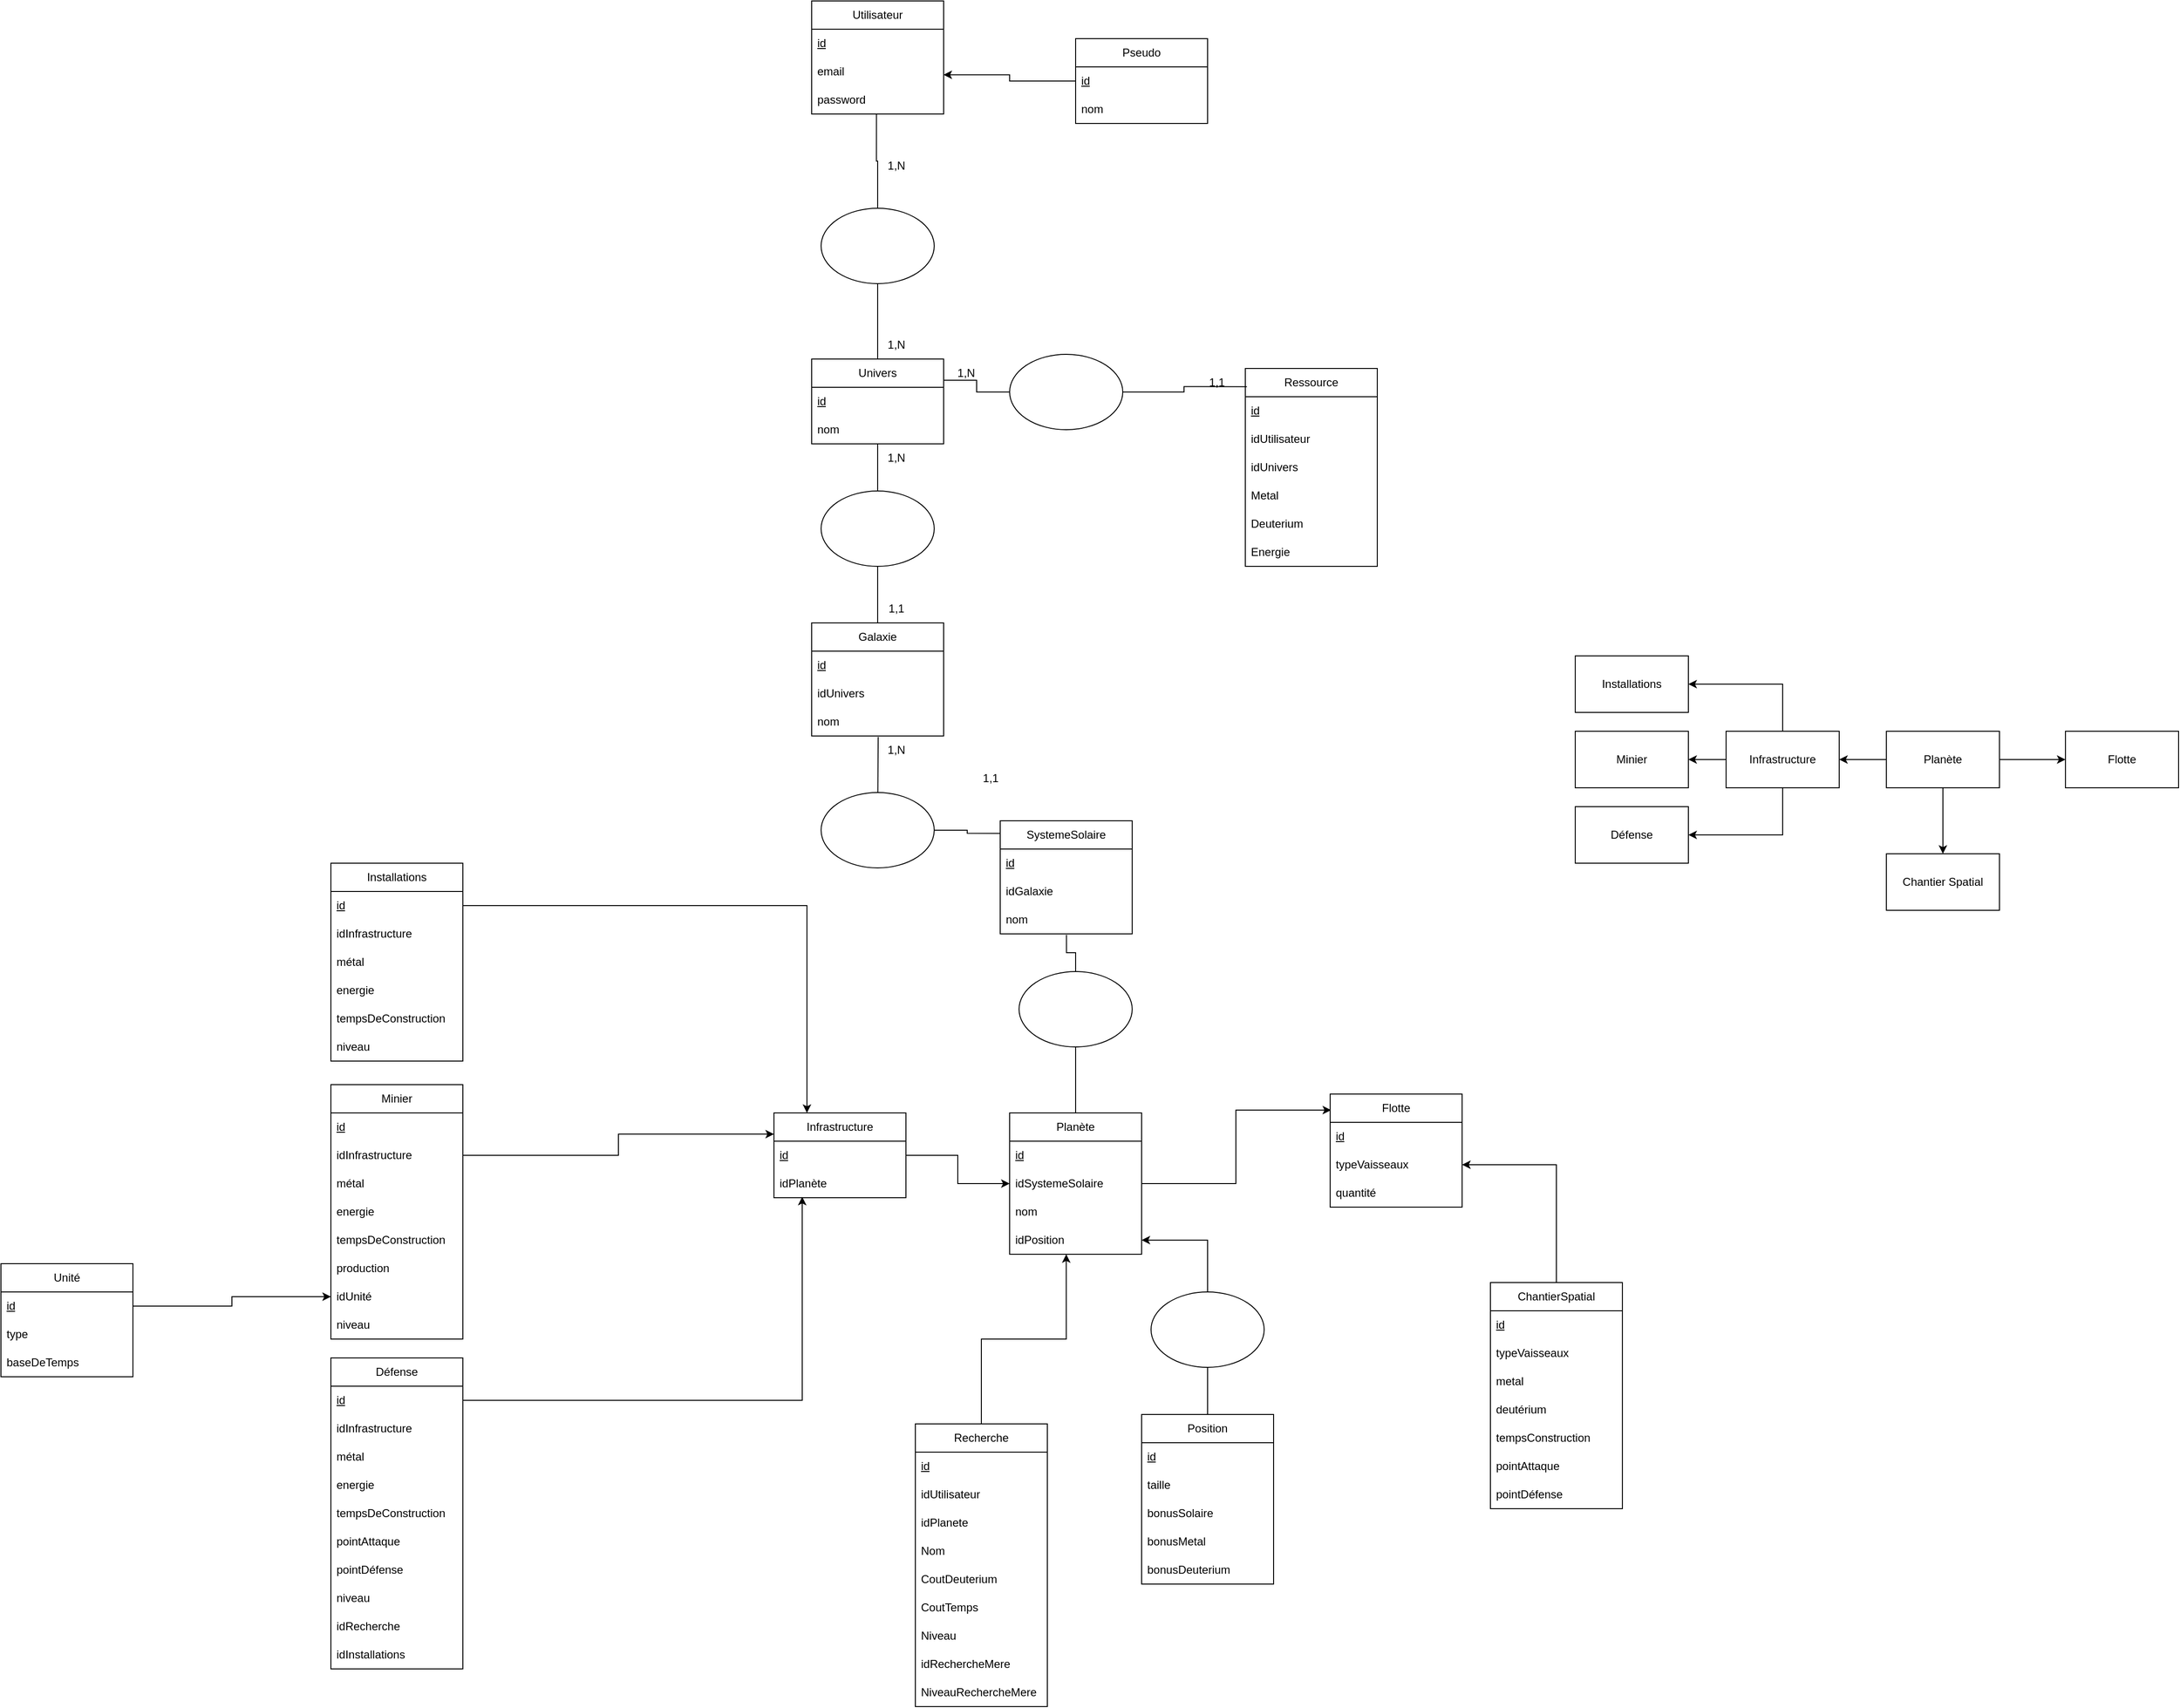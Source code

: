 <mxfile version="21.2.1" type="github">
  <diagram name="Page-1" id="kiIUahFWZ84-yVQ-otkS">
    <mxGraphModel dx="1675" dy="1762" grid="1" gridSize="10" guides="1" tooltips="1" connect="1" arrows="1" fold="1" page="1" pageScale="1" pageWidth="827" pageHeight="1169" math="0" shadow="0">
      <root>
        <mxCell id="0" />
        <mxCell id="1" parent="0" />
        <mxCell id="5uqwfvLCXKu4Hqc6w1ec-17" style="edgeStyle=orthogonalEdgeStyle;rounded=0;orthogonalLoop=1;jettySize=auto;html=1;exitX=0;exitY=0.5;exitDx=0;exitDy=0;entryX=1;entryY=0.5;entryDx=0;entryDy=0;" parent="1" source="5uqwfvLCXKu4Hqc6w1ec-5" target="5uqwfvLCXKu4Hqc6w1ec-12" edge="1">
          <mxGeometry relative="1" as="geometry" />
        </mxCell>
        <mxCell id="5uqwfvLCXKu4Hqc6w1ec-24" style="edgeStyle=orthogonalEdgeStyle;rounded=0;orthogonalLoop=1;jettySize=auto;html=1;exitX=0.5;exitY=1;exitDx=0;exitDy=0;entryX=0.5;entryY=0;entryDx=0;entryDy=0;" parent="1" source="5uqwfvLCXKu4Hqc6w1ec-5" target="5uqwfvLCXKu4Hqc6w1ec-9" edge="1">
          <mxGeometry relative="1" as="geometry" />
        </mxCell>
        <mxCell id="5uqwfvLCXKu4Hqc6w1ec-25" style="edgeStyle=orthogonalEdgeStyle;rounded=0;orthogonalLoop=1;jettySize=auto;html=1;exitX=1;exitY=0.5;exitDx=0;exitDy=0;" parent="1" source="5uqwfvLCXKu4Hqc6w1ec-5" target="5uqwfvLCXKu4Hqc6w1ec-11" edge="1">
          <mxGeometry relative="1" as="geometry" />
        </mxCell>
        <mxCell id="5uqwfvLCXKu4Hqc6w1ec-5" value="Planète" style="rounded=0;whiteSpace=wrap;html=1;" parent="1" vertex="1">
          <mxGeometry x="1390" y="425" width="120" height="60" as="geometry" />
        </mxCell>
        <mxCell id="5uqwfvLCXKu4Hqc6w1ec-9" value="Chantier Spatial" style="rounded=0;whiteSpace=wrap;html=1;" parent="1" vertex="1">
          <mxGeometry x="1390" y="555" width="120" height="60" as="geometry" />
        </mxCell>
        <mxCell id="5uqwfvLCXKu4Hqc6w1ec-11" value="Flotte" style="rounded=0;whiteSpace=wrap;html=1;" parent="1" vertex="1">
          <mxGeometry x="1580" y="425" width="120" height="60" as="geometry" />
        </mxCell>
        <mxCell id="5uqwfvLCXKu4Hqc6w1ec-18" style="edgeStyle=orthogonalEdgeStyle;rounded=0;orthogonalLoop=1;jettySize=auto;html=1;exitX=0;exitY=0.5;exitDx=0;exitDy=0;entryX=1;entryY=0.5;entryDx=0;entryDy=0;" parent="1" source="5uqwfvLCXKu4Hqc6w1ec-12" target="5uqwfvLCXKu4Hqc6w1ec-14" edge="1">
          <mxGeometry relative="1" as="geometry" />
        </mxCell>
        <mxCell id="5uqwfvLCXKu4Hqc6w1ec-19" style="edgeStyle=orthogonalEdgeStyle;rounded=0;orthogonalLoop=1;jettySize=auto;html=1;exitX=0.5;exitY=0;exitDx=0;exitDy=0;entryX=1;entryY=0.5;entryDx=0;entryDy=0;" parent="1" source="5uqwfvLCXKu4Hqc6w1ec-12" target="5uqwfvLCXKu4Hqc6w1ec-15" edge="1">
          <mxGeometry relative="1" as="geometry">
            <mxPoint x="1250" y="395" as="targetPoint" />
          </mxGeometry>
        </mxCell>
        <mxCell id="5uqwfvLCXKu4Hqc6w1ec-20" style="edgeStyle=orthogonalEdgeStyle;rounded=0;orthogonalLoop=1;jettySize=auto;html=1;exitX=0.5;exitY=1;exitDx=0;exitDy=0;entryX=1;entryY=0.5;entryDx=0;entryDy=0;" parent="1" source="5uqwfvLCXKu4Hqc6w1ec-12" target="5uqwfvLCXKu4Hqc6w1ec-13" edge="1">
          <mxGeometry relative="1" as="geometry" />
        </mxCell>
        <mxCell id="5uqwfvLCXKu4Hqc6w1ec-12" value="Infrastructure" style="rounded=0;whiteSpace=wrap;html=1;" parent="1" vertex="1">
          <mxGeometry x="1220" y="425" width="120" height="60" as="geometry" />
        </mxCell>
        <mxCell id="5uqwfvLCXKu4Hqc6w1ec-13" value="Défense" style="rounded=0;whiteSpace=wrap;html=1;" parent="1" vertex="1">
          <mxGeometry x="1060" y="505" width="120" height="60" as="geometry" />
        </mxCell>
        <mxCell id="5uqwfvLCXKu4Hqc6w1ec-14" value="Minier" style="rounded=0;whiteSpace=wrap;html=1;" parent="1" vertex="1">
          <mxGeometry x="1060" y="425" width="120" height="60" as="geometry" />
        </mxCell>
        <mxCell id="5uqwfvLCXKu4Hqc6w1ec-15" value="Installations" style="rounded=0;whiteSpace=wrap;html=1;" parent="1" vertex="1">
          <mxGeometry x="1060" y="345" width="120" height="60" as="geometry" />
        </mxCell>
        <mxCell id="5uqwfvLCXKu4Hqc6w1ec-32" value="Utilisateur" style="swimlane;fontStyle=0;childLayout=stackLayout;horizontal=1;startSize=30;horizontalStack=0;resizeParent=1;resizeParentMax=0;resizeLast=0;collapsible=1;marginBottom=0;whiteSpace=wrap;html=1;" parent="1" vertex="1">
          <mxGeometry x="250" y="-350" width="140" height="120" as="geometry">
            <mxRectangle x="275" y="-230" width="90" height="30" as="alternateBounds" />
          </mxGeometry>
        </mxCell>
        <mxCell id="5uqwfvLCXKu4Hqc6w1ec-33" value="id" style="text;strokeColor=none;fillColor=none;align=left;verticalAlign=middle;spacingLeft=4;spacingRight=4;overflow=hidden;points=[[0,0.5],[1,0.5]];portConstraint=eastwest;rotatable=0;whiteSpace=wrap;html=1;fontStyle=4" parent="5uqwfvLCXKu4Hqc6w1ec-32" vertex="1">
          <mxGeometry y="30" width="140" height="30" as="geometry" />
        </mxCell>
        <mxCell id="5uqwfvLCXKu4Hqc6w1ec-34" value="email" style="text;strokeColor=none;fillColor=none;align=left;verticalAlign=middle;spacingLeft=4;spacingRight=4;overflow=hidden;points=[[0,0.5],[1,0.5]];portConstraint=eastwest;rotatable=0;whiteSpace=wrap;html=1;" parent="5uqwfvLCXKu4Hqc6w1ec-32" vertex="1">
          <mxGeometry y="60" width="140" height="30" as="geometry" />
        </mxCell>
        <mxCell id="5uqwfvLCXKu4Hqc6w1ec-35" value="password" style="text;strokeColor=none;fillColor=none;align=left;verticalAlign=middle;spacingLeft=4;spacingRight=4;overflow=hidden;points=[[0,0.5],[1,0.5]];portConstraint=eastwest;rotatable=0;whiteSpace=wrap;html=1;" parent="5uqwfvLCXKu4Hqc6w1ec-32" vertex="1">
          <mxGeometry y="90" width="140" height="30" as="geometry" />
        </mxCell>
        <mxCell id="5uqwfvLCXKu4Hqc6w1ec-37" value="Univers" style="swimlane;fontStyle=0;childLayout=stackLayout;horizontal=1;startSize=30;horizontalStack=0;resizeParent=1;resizeParentMax=0;resizeLast=0;collapsible=1;marginBottom=0;whiteSpace=wrap;html=1;" parent="1" vertex="1">
          <mxGeometry x="250" y="30" width="140" height="90" as="geometry">
            <mxRectangle x="250" y="30" width="90" height="30" as="alternateBounds" />
          </mxGeometry>
        </mxCell>
        <mxCell id="5uqwfvLCXKu4Hqc6w1ec-38" value="id" style="text;strokeColor=none;fillColor=none;align=left;verticalAlign=middle;spacingLeft=4;spacingRight=4;overflow=hidden;points=[[0,0.5],[1,0.5]];portConstraint=eastwest;rotatable=0;whiteSpace=wrap;html=1;fontStyle=4" parent="5uqwfvLCXKu4Hqc6w1ec-37" vertex="1">
          <mxGeometry y="30" width="140" height="30" as="geometry" />
        </mxCell>
        <mxCell id="5uqwfvLCXKu4Hqc6w1ec-39" value="nom" style="text;strokeColor=none;fillColor=none;align=left;verticalAlign=middle;spacingLeft=4;spacingRight=4;overflow=hidden;points=[[0,0.5],[1,0.5]];portConstraint=eastwest;rotatable=0;whiteSpace=wrap;html=1;" parent="5uqwfvLCXKu4Hqc6w1ec-37" vertex="1">
          <mxGeometry y="60" width="140" height="30" as="geometry" />
        </mxCell>
        <mxCell id="5uqwfvLCXKu4Hqc6w1ec-48" style="edgeStyle=orthogonalEdgeStyle;rounded=0;orthogonalLoop=1;jettySize=auto;html=1;exitX=0.5;exitY=1;exitDx=0;exitDy=0;endArrow=none;endFill=0;" parent="1" source="5uqwfvLCXKu4Hqc6w1ec-44" target="5uqwfvLCXKu4Hqc6w1ec-37" edge="1">
          <mxGeometry relative="1" as="geometry" />
        </mxCell>
        <mxCell id="5uqwfvLCXKu4Hqc6w1ec-50" style="edgeStyle=orthogonalEdgeStyle;rounded=0;orthogonalLoop=1;jettySize=auto;html=1;exitX=0.5;exitY=0;exitDx=0;exitDy=0;endArrow=none;endFill=0;entryX=0.491;entryY=0.995;entryDx=0;entryDy=0;entryPerimeter=0;" parent="1" source="5uqwfvLCXKu4Hqc6w1ec-44" edge="1" target="5uqwfvLCXKu4Hqc6w1ec-35">
          <mxGeometry relative="1" as="geometry">
            <mxPoint x="320" y="-200" as="targetPoint" />
          </mxGeometry>
        </mxCell>
        <mxCell id="5uqwfvLCXKu4Hqc6w1ec-44" value="" style="ellipse;whiteSpace=wrap;html=1;" parent="1" vertex="1">
          <mxGeometry x="260" y="-130" width="120" height="80" as="geometry" />
        </mxCell>
        <mxCell id="5uqwfvLCXKu4Hqc6w1ec-51" value="1,N" style="text;html=1;strokeColor=none;fillColor=none;align=center;verticalAlign=middle;whiteSpace=wrap;rounded=0;" parent="1" vertex="1">
          <mxGeometry x="310" y="-190" width="60" height="30" as="geometry" />
        </mxCell>
        <mxCell id="5uqwfvLCXKu4Hqc6w1ec-52" value="1,N" style="text;html=1;strokeColor=none;fillColor=none;align=center;verticalAlign=middle;whiteSpace=wrap;rounded=0;" parent="1" vertex="1">
          <mxGeometry x="310" width="60" height="30" as="geometry" />
        </mxCell>
        <mxCell id="H8S7PLvkENnry8t2hhdn-3" style="edgeStyle=orthogonalEdgeStyle;rounded=0;orthogonalLoop=1;jettySize=auto;html=1;exitX=0.5;exitY=0;exitDx=0;exitDy=0;entryX=0.429;entryY=1;entryDx=0;entryDy=0;entryPerimeter=0;" parent="1" source="5uqwfvLCXKu4Hqc6w1ec-53" target="5uqwfvLCXKu4Hqc6w1ec-126" edge="1">
          <mxGeometry relative="1" as="geometry" />
        </mxCell>
        <mxCell id="5uqwfvLCXKu4Hqc6w1ec-53" value="Recherche" style="swimlane;fontStyle=0;childLayout=stackLayout;horizontal=1;startSize=30;horizontalStack=0;resizeParent=1;resizeParentMax=0;resizeLast=0;collapsible=1;marginBottom=0;whiteSpace=wrap;html=1;" parent="1" vertex="1">
          <mxGeometry x="360" y="1160" width="140" height="300" as="geometry">
            <mxRectangle x="250" y="30" width="90" height="30" as="alternateBounds" />
          </mxGeometry>
        </mxCell>
        <mxCell id="5uqwfvLCXKu4Hqc6w1ec-54" value="id" style="text;strokeColor=none;fillColor=none;align=left;verticalAlign=middle;spacingLeft=4;spacingRight=4;overflow=hidden;points=[[0,0.5],[1,0.5]];portConstraint=eastwest;rotatable=0;whiteSpace=wrap;html=1;fontStyle=4" parent="5uqwfvLCXKu4Hqc6w1ec-53" vertex="1">
          <mxGeometry y="30" width="140" height="30" as="geometry" />
        </mxCell>
        <mxCell id="5uqwfvLCXKu4Hqc6w1ec-57" value="idUtilisateur" style="text;strokeColor=none;fillColor=none;align=left;verticalAlign=middle;spacingLeft=4;spacingRight=4;overflow=hidden;points=[[0,0.5],[1,0.5]];portConstraint=eastwest;rotatable=0;whiteSpace=wrap;html=1;fontStyle=0" parent="5uqwfvLCXKu4Hqc6w1ec-53" vertex="1">
          <mxGeometry y="60" width="140" height="30" as="geometry" />
        </mxCell>
        <mxCell id="5uqwfvLCXKu4Hqc6w1ec-58" value="idPlanete" style="text;strokeColor=none;fillColor=none;align=left;verticalAlign=middle;spacingLeft=4;spacingRight=4;overflow=hidden;points=[[0,0.5],[1,0.5]];portConstraint=eastwest;rotatable=0;whiteSpace=wrap;html=1;" parent="5uqwfvLCXKu4Hqc6w1ec-53" vertex="1">
          <mxGeometry y="90" width="140" height="30" as="geometry" />
        </mxCell>
        <mxCell id="5uqwfvLCXKu4Hqc6w1ec-59" value="Nom" style="text;strokeColor=none;fillColor=none;align=left;verticalAlign=middle;spacingLeft=4;spacingRight=4;overflow=hidden;points=[[0,0.5],[1,0.5]];portConstraint=eastwest;rotatable=0;whiteSpace=wrap;html=1;" parent="5uqwfvLCXKu4Hqc6w1ec-53" vertex="1">
          <mxGeometry y="120" width="140" height="30" as="geometry" />
        </mxCell>
        <mxCell id="5uqwfvLCXKu4Hqc6w1ec-60" value="CoutDeuterium" style="text;strokeColor=none;fillColor=none;align=left;verticalAlign=middle;spacingLeft=4;spacingRight=4;overflow=hidden;points=[[0,0.5],[1,0.5]];portConstraint=eastwest;rotatable=0;whiteSpace=wrap;html=1;" parent="5uqwfvLCXKu4Hqc6w1ec-53" vertex="1">
          <mxGeometry y="150" width="140" height="30" as="geometry" />
        </mxCell>
        <mxCell id="5uqwfvLCXKu4Hqc6w1ec-61" value="CoutTemps" style="text;strokeColor=none;fillColor=none;align=left;verticalAlign=middle;spacingLeft=4;spacingRight=4;overflow=hidden;points=[[0,0.5],[1,0.5]];portConstraint=eastwest;rotatable=0;whiteSpace=wrap;html=1;" parent="5uqwfvLCXKu4Hqc6w1ec-53" vertex="1">
          <mxGeometry y="180" width="140" height="30" as="geometry" />
        </mxCell>
        <mxCell id="5uqwfvLCXKu4Hqc6w1ec-62" value="Niveau" style="text;strokeColor=none;fillColor=none;align=left;verticalAlign=middle;spacingLeft=4;spacingRight=4;overflow=hidden;points=[[0,0.5],[1,0.5]];portConstraint=eastwest;rotatable=0;whiteSpace=wrap;html=1;" parent="5uqwfvLCXKu4Hqc6w1ec-53" vertex="1">
          <mxGeometry y="210" width="140" height="30" as="geometry" />
        </mxCell>
        <mxCell id="5uqwfvLCXKu4Hqc6w1ec-63" value="idRechercheMere" style="text;strokeColor=none;fillColor=none;align=left;verticalAlign=middle;spacingLeft=4;spacingRight=4;overflow=hidden;points=[[0,0.5],[1,0.5]];portConstraint=eastwest;rotatable=0;whiteSpace=wrap;html=1;" parent="5uqwfvLCXKu4Hqc6w1ec-53" vertex="1">
          <mxGeometry y="240" width="140" height="30" as="geometry" />
        </mxCell>
        <mxCell id="5uqwfvLCXKu4Hqc6w1ec-55" value="NiveauRechercheMere" style="text;strokeColor=none;fillColor=none;align=left;verticalAlign=middle;spacingLeft=4;spacingRight=4;overflow=hidden;points=[[0,0.5],[1,0.5]];portConstraint=eastwest;rotatable=0;whiteSpace=wrap;html=1;" parent="5uqwfvLCXKu4Hqc6w1ec-53" vertex="1">
          <mxGeometry y="270" width="140" height="30" as="geometry" />
        </mxCell>
        <mxCell id="5uqwfvLCXKu4Hqc6w1ec-65" value="Ressource" style="swimlane;fontStyle=0;childLayout=stackLayout;horizontal=1;startSize=30;horizontalStack=0;resizeParent=1;resizeParentMax=0;resizeLast=0;collapsible=1;marginBottom=0;whiteSpace=wrap;html=1;" parent="1" vertex="1">
          <mxGeometry x="710" y="40" width="140" height="210" as="geometry" />
        </mxCell>
        <mxCell id="5uqwfvLCXKu4Hqc6w1ec-66" value="id" style="text;strokeColor=none;fillColor=none;align=left;verticalAlign=middle;spacingLeft=4;spacingRight=4;overflow=hidden;points=[[0,0.5],[1,0.5]];portConstraint=eastwest;rotatable=0;whiteSpace=wrap;html=1;fontStyle=4" parent="5uqwfvLCXKu4Hqc6w1ec-65" vertex="1">
          <mxGeometry y="30" width="140" height="30" as="geometry" />
        </mxCell>
        <mxCell id="5uqwfvLCXKu4Hqc6w1ec-67" value="idUtilisateur" style="text;strokeColor=none;fillColor=none;align=left;verticalAlign=middle;spacingLeft=4;spacingRight=4;overflow=hidden;points=[[0,0.5],[1,0.5]];portConstraint=eastwest;rotatable=0;whiteSpace=wrap;html=1;" parent="5uqwfvLCXKu4Hqc6w1ec-65" vertex="1">
          <mxGeometry y="60" width="140" height="30" as="geometry" />
        </mxCell>
        <mxCell id="5uqwfvLCXKu4Hqc6w1ec-68" value="idUnivers" style="text;strokeColor=none;fillColor=none;align=left;verticalAlign=middle;spacingLeft=4;spacingRight=4;overflow=hidden;points=[[0,0.5],[1,0.5]];portConstraint=eastwest;rotatable=0;whiteSpace=wrap;html=1;" parent="5uqwfvLCXKu4Hqc6w1ec-65" vertex="1">
          <mxGeometry y="90" width="140" height="30" as="geometry" />
        </mxCell>
        <mxCell id="5uqwfvLCXKu4Hqc6w1ec-69" value="Metal" style="text;strokeColor=none;fillColor=none;align=left;verticalAlign=middle;spacingLeft=4;spacingRight=4;overflow=hidden;points=[[0,0.5],[1,0.5]];portConstraint=eastwest;rotatable=0;whiteSpace=wrap;html=1;" parent="5uqwfvLCXKu4Hqc6w1ec-65" vertex="1">
          <mxGeometry y="120" width="140" height="30" as="geometry" />
        </mxCell>
        <mxCell id="5uqwfvLCXKu4Hqc6w1ec-70" value="Deuterium" style="text;strokeColor=none;fillColor=none;align=left;verticalAlign=middle;spacingLeft=4;spacingRight=4;overflow=hidden;points=[[0,0.5],[1,0.5]];portConstraint=eastwest;rotatable=0;whiteSpace=wrap;html=1;" parent="5uqwfvLCXKu4Hqc6w1ec-65" vertex="1">
          <mxGeometry y="150" width="140" height="30" as="geometry" />
        </mxCell>
        <mxCell id="5uqwfvLCXKu4Hqc6w1ec-71" value="Energie" style="text;strokeColor=none;fillColor=none;align=left;verticalAlign=middle;spacingLeft=4;spacingRight=4;overflow=hidden;points=[[0,0.5],[1,0.5]];portConstraint=eastwest;rotatable=0;whiteSpace=wrap;html=1;" parent="5uqwfvLCXKu4Hqc6w1ec-65" vertex="1">
          <mxGeometry y="180" width="140" height="30" as="geometry" />
        </mxCell>
        <mxCell id="5uqwfvLCXKu4Hqc6w1ec-73" value="Galaxie" style="swimlane;fontStyle=0;childLayout=stackLayout;horizontal=1;startSize=30;horizontalStack=0;resizeParent=1;resizeParentMax=0;resizeLast=0;collapsible=1;marginBottom=0;whiteSpace=wrap;html=1;" parent="1" vertex="1">
          <mxGeometry x="250" y="310" width="140" height="120" as="geometry">
            <mxRectangle x="250" y="30" width="90" height="30" as="alternateBounds" />
          </mxGeometry>
        </mxCell>
        <mxCell id="5uqwfvLCXKu4Hqc6w1ec-74" value="id" style="text;strokeColor=none;fillColor=none;align=left;verticalAlign=middle;spacingLeft=4;spacingRight=4;overflow=hidden;points=[[0,0.5],[1,0.5]];portConstraint=eastwest;rotatable=0;whiteSpace=wrap;html=1;fontStyle=4" parent="5uqwfvLCXKu4Hqc6w1ec-73" vertex="1">
          <mxGeometry y="30" width="140" height="30" as="geometry" />
        </mxCell>
        <mxCell id="5uqwfvLCXKu4Hqc6w1ec-76" value="idUnivers" style="text;strokeColor=none;fillColor=none;align=left;verticalAlign=middle;spacingLeft=4;spacingRight=4;overflow=hidden;points=[[0,0.5],[1,0.5]];portConstraint=eastwest;rotatable=0;whiteSpace=wrap;html=1;" parent="5uqwfvLCXKu4Hqc6w1ec-73" vertex="1">
          <mxGeometry y="60" width="140" height="30" as="geometry" />
        </mxCell>
        <mxCell id="5uqwfvLCXKu4Hqc6w1ec-75" value="nom" style="text;strokeColor=none;fillColor=none;align=left;verticalAlign=middle;spacingLeft=4;spacingRight=4;overflow=hidden;points=[[0,0.5],[1,0.5]];portConstraint=eastwest;rotatable=0;whiteSpace=wrap;html=1;" parent="5uqwfvLCXKu4Hqc6w1ec-73" vertex="1">
          <mxGeometry y="90" width="140" height="30" as="geometry" />
        </mxCell>
        <mxCell id="5uqwfvLCXKu4Hqc6w1ec-78" value="1,1" style="text;html=1;strokeColor=none;fillColor=none;align=center;verticalAlign=middle;whiteSpace=wrap;rounded=0;" parent="1" vertex="1">
          <mxGeometry x="650" y="40" width="60" height="30" as="geometry" />
        </mxCell>
        <mxCell id="5uqwfvLCXKu4Hqc6w1ec-83" value="1,N" style="text;html=1;strokeColor=none;fillColor=none;align=center;verticalAlign=middle;whiteSpace=wrap;rounded=0;" parent="1" vertex="1">
          <mxGeometry x="383.5" y="30" width="60" height="30" as="geometry" />
        </mxCell>
        <mxCell id="5uqwfvLCXKu4Hqc6w1ec-94" style="edgeStyle=orthogonalEdgeStyle;rounded=0;orthogonalLoop=1;jettySize=auto;html=1;exitX=0;exitY=0.5;exitDx=0;exitDy=0;entryX=1;entryY=0.25;entryDx=0;entryDy=0;endArrow=none;endFill=0;" parent="1" source="5uqwfvLCXKu4Hqc6w1ec-92" target="5uqwfvLCXKu4Hqc6w1ec-37" edge="1">
          <mxGeometry relative="1" as="geometry" />
        </mxCell>
        <mxCell id="5uqwfvLCXKu4Hqc6w1ec-95" style="edgeStyle=orthogonalEdgeStyle;rounded=0;orthogonalLoop=1;jettySize=auto;html=1;exitX=1;exitY=0.5;exitDx=0;exitDy=0;entryX=0.012;entryY=0.092;entryDx=0;entryDy=0;entryPerimeter=0;endArrow=none;endFill=0;" parent="1" source="5uqwfvLCXKu4Hqc6w1ec-92" target="5uqwfvLCXKu4Hqc6w1ec-65" edge="1">
          <mxGeometry relative="1" as="geometry" />
        </mxCell>
        <mxCell id="5uqwfvLCXKu4Hqc6w1ec-92" value="" style="ellipse;whiteSpace=wrap;html=1;" parent="1" vertex="1">
          <mxGeometry x="460" y="25" width="120" height="80" as="geometry" />
        </mxCell>
        <mxCell id="5uqwfvLCXKu4Hqc6w1ec-96" value="" style="ellipse;whiteSpace=wrap;html=1;" parent="1" vertex="1">
          <mxGeometry x="260" y="170" width="120" height="80" as="geometry" />
        </mxCell>
        <mxCell id="5uqwfvLCXKu4Hqc6w1ec-97" value="" style="endArrow=none;html=1;rounded=0;entryX=0.5;entryY=1;entryDx=0;entryDy=0;exitX=0.5;exitY=0;exitDx=0;exitDy=0;" parent="1" source="5uqwfvLCXKu4Hqc6w1ec-73" target="5uqwfvLCXKu4Hqc6w1ec-96" edge="1">
          <mxGeometry width="50" height="50" relative="1" as="geometry">
            <mxPoint x="300" y="360" as="sourcePoint" />
            <mxPoint x="350" y="310" as="targetPoint" />
          </mxGeometry>
        </mxCell>
        <mxCell id="5uqwfvLCXKu4Hqc6w1ec-98" value="" style="endArrow=none;html=1;rounded=0;exitX=0.5;exitY=0;exitDx=0;exitDy=0;" parent="1" source="5uqwfvLCXKu4Hqc6w1ec-96" edge="1">
          <mxGeometry width="50" height="50" relative="1" as="geometry">
            <mxPoint x="330" y="380" as="sourcePoint" />
            <mxPoint x="320" y="120" as="targetPoint" />
          </mxGeometry>
        </mxCell>
        <mxCell id="5uqwfvLCXKu4Hqc6w1ec-99" value="1,N" style="text;html=1;strokeColor=none;fillColor=none;align=center;verticalAlign=middle;whiteSpace=wrap;rounded=0;" parent="1" vertex="1">
          <mxGeometry x="310" y="120" width="60" height="30" as="geometry" />
        </mxCell>
        <mxCell id="5uqwfvLCXKu4Hqc6w1ec-100" value="1,1" style="text;html=1;strokeColor=none;fillColor=none;align=center;verticalAlign=middle;whiteSpace=wrap;rounded=0;" parent="1" vertex="1">
          <mxGeometry x="310" y="280" width="60" height="30" as="geometry" />
        </mxCell>
        <mxCell id="5uqwfvLCXKu4Hqc6w1ec-110" style="edgeStyle=orthogonalEdgeStyle;rounded=0;orthogonalLoop=1;jettySize=auto;html=1;exitX=1;exitY=0.5;exitDx=0;exitDy=0;entryX=0.008;entryY=0.111;entryDx=0;entryDy=0;entryPerimeter=0;endArrow=none;endFill=0;" parent="1" source="5uqwfvLCXKu4Hqc6w1ec-101" target="5uqwfvLCXKu4Hqc6w1ec-104" edge="1">
          <mxGeometry relative="1" as="geometry" />
        </mxCell>
        <mxCell id="5uqwfvLCXKu4Hqc6w1ec-101" value="" style="ellipse;whiteSpace=wrap;html=1;" parent="1" vertex="1">
          <mxGeometry x="260" y="490" width="120" height="80" as="geometry" />
        </mxCell>
        <mxCell id="5uqwfvLCXKu4Hqc6w1ec-103" value="" style="endArrow=none;html=1;rounded=0;entryX=0.504;entryY=1.035;entryDx=0;entryDy=0;entryPerimeter=0;" parent="1" source="5uqwfvLCXKu4Hqc6w1ec-101" target="5uqwfvLCXKu4Hqc6w1ec-75" edge="1">
          <mxGeometry width="50" height="50" relative="1" as="geometry">
            <mxPoint x="190" y="470" as="sourcePoint" />
            <mxPoint x="190" y="410" as="targetPoint" />
          </mxGeometry>
        </mxCell>
        <mxCell id="5uqwfvLCXKu4Hqc6w1ec-104" value="SystemeSolaire" style="swimlane;fontStyle=0;childLayout=stackLayout;horizontal=1;startSize=30;horizontalStack=0;resizeParent=1;resizeParentMax=0;resizeLast=0;collapsible=1;marginBottom=0;whiteSpace=wrap;html=1;" parent="1" vertex="1">
          <mxGeometry x="450" y="520" width="140" height="120" as="geometry">
            <mxRectangle x="250" y="30" width="90" height="30" as="alternateBounds" />
          </mxGeometry>
        </mxCell>
        <mxCell id="5uqwfvLCXKu4Hqc6w1ec-105" value="id" style="text;strokeColor=none;fillColor=none;align=left;verticalAlign=middle;spacingLeft=4;spacingRight=4;overflow=hidden;points=[[0,0.5],[1,0.5]];portConstraint=eastwest;rotatable=0;whiteSpace=wrap;html=1;fontStyle=4" parent="5uqwfvLCXKu4Hqc6w1ec-104" vertex="1">
          <mxGeometry y="30" width="140" height="30" as="geometry" />
        </mxCell>
        <mxCell id="5uqwfvLCXKu4Hqc6w1ec-108" value="idGalaxie" style="text;strokeColor=none;fillColor=none;align=left;verticalAlign=middle;spacingLeft=4;spacingRight=4;overflow=hidden;points=[[0,0.5],[1,0.5]];portConstraint=eastwest;rotatable=0;whiteSpace=wrap;html=1;" parent="5uqwfvLCXKu4Hqc6w1ec-104" vertex="1">
          <mxGeometry y="60" width="140" height="30" as="geometry" />
        </mxCell>
        <mxCell id="5uqwfvLCXKu4Hqc6w1ec-107" value="nom" style="text;strokeColor=none;fillColor=none;align=left;verticalAlign=middle;spacingLeft=4;spacingRight=4;overflow=hidden;points=[[0,0.5],[1,0.5]];portConstraint=eastwest;rotatable=0;whiteSpace=wrap;html=1;" parent="5uqwfvLCXKu4Hqc6w1ec-104" vertex="1">
          <mxGeometry y="90" width="140" height="30" as="geometry" />
        </mxCell>
        <mxCell id="5uqwfvLCXKu4Hqc6w1ec-111" value="1,N" style="text;html=1;strokeColor=none;fillColor=none;align=center;verticalAlign=middle;whiteSpace=wrap;rounded=0;" parent="1" vertex="1">
          <mxGeometry x="310" y="430" width="60" height="30" as="geometry" />
        </mxCell>
        <mxCell id="5uqwfvLCXKu4Hqc6w1ec-112" value="1,1" style="text;html=1;strokeColor=none;fillColor=none;align=center;verticalAlign=middle;whiteSpace=wrap;rounded=0;" parent="1" vertex="1">
          <mxGeometry x="410" y="460" width="60" height="30" as="geometry" />
        </mxCell>
        <mxCell id="5uqwfvLCXKu4Hqc6w1ec-114" style="edgeStyle=orthogonalEdgeStyle;rounded=0;orthogonalLoop=1;jettySize=auto;html=1;exitX=0.5;exitY=0;exitDx=0;exitDy=0;entryX=0.502;entryY=1.033;entryDx=0;entryDy=0;entryPerimeter=0;endArrow=none;endFill=0;" parent="1" source="5uqwfvLCXKu4Hqc6w1ec-113" target="5uqwfvLCXKu4Hqc6w1ec-107" edge="1">
          <mxGeometry relative="1" as="geometry" />
        </mxCell>
        <mxCell id="5uqwfvLCXKu4Hqc6w1ec-113" value="" style="ellipse;whiteSpace=wrap;html=1;" parent="1" vertex="1">
          <mxGeometry x="470" y="680" width="120" height="80" as="geometry" />
        </mxCell>
        <mxCell id="5uqwfvLCXKu4Hqc6w1ec-119" style="edgeStyle=orthogonalEdgeStyle;rounded=0;orthogonalLoop=1;jettySize=auto;html=1;exitX=0.5;exitY=0;exitDx=0;exitDy=0;entryX=0.5;entryY=1;entryDx=0;entryDy=0;endArrow=none;endFill=0;" parent="1" source="5uqwfvLCXKu4Hqc6w1ec-115" target="5uqwfvLCXKu4Hqc6w1ec-113" edge="1">
          <mxGeometry relative="1" as="geometry" />
        </mxCell>
        <mxCell id="nQhFISSbfg36RetpWJYL-1" value="" style="edgeStyle=orthogonalEdgeStyle;rounded=0;orthogonalLoop=1;jettySize=auto;html=1;entryX=0.007;entryY=0.142;entryDx=0;entryDy=0;entryPerimeter=0;" parent="1" source="5uqwfvLCXKu4Hqc6w1ec-115" target="5uqwfvLCXKu4Hqc6w1ec-120" edge="1">
          <mxGeometry relative="1" as="geometry" />
        </mxCell>
        <mxCell id="5uqwfvLCXKu4Hqc6w1ec-115" value="Planète" style="swimlane;fontStyle=0;childLayout=stackLayout;horizontal=1;startSize=30;horizontalStack=0;resizeParent=1;resizeParentMax=0;resizeLast=0;collapsible=1;marginBottom=0;whiteSpace=wrap;html=1;" parent="1" vertex="1">
          <mxGeometry x="460" y="830" width="140" height="150" as="geometry" />
        </mxCell>
        <mxCell id="5uqwfvLCXKu4Hqc6w1ec-116" value="&lt;u&gt;id&lt;/u&gt;" style="text;strokeColor=none;fillColor=none;align=left;verticalAlign=middle;spacingLeft=4;spacingRight=4;overflow=hidden;points=[[0,0.5],[1,0.5]];portConstraint=eastwest;rotatable=0;whiteSpace=wrap;html=1;" parent="5uqwfvLCXKu4Hqc6w1ec-115" vertex="1">
          <mxGeometry y="30" width="140" height="30" as="geometry" />
        </mxCell>
        <mxCell id="5uqwfvLCXKu4Hqc6w1ec-117" value="idSystemeSolaire" style="text;strokeColor=none;fillColor=none;align=left;verticalAlign=middle;spacingLeft=4;spacingRight=4;overflow=hidden;points=[[0,0.5],[1,0.5]];portConstraint=eastwest;rotatable=0;whiteSpace=wrap;html=1;" parent="5uqwfvLCXKu4Hqc6w1ec-115" vertex="1">
          <mxGeometry y="60" width="140" height="30" as="geometry" />
        </mxCell>
        <mxCell id="5uqwfvLCXKu4Hqc6w1ec-125" value="nom" style="text;strokeColor=none;fillColor=none;align=left;verticalAlign=middle;spacingLeft=4;spacingRight=4;overflow=hidden;points=[[0,0.5],[1,0.5]];portConstraint=eastwest;rotatable=0;whiteSpace=wrap;html=1;" parent="5uqwfvLCXKu4Hqc6w1ec-115" vertex="1">
          <mxGeometry y="90" width="140" height="30" as="geometry" />
        </mxCell>
        <mxCell id="5uqwfvLCXKu4Hqc6w1ec-126" value="idPosition" style="text;strokeColor=none;fillColor=none;align=left;verticalAlign=middle;spacingLeft=4;spacingRight=4;overflow=hidden;points=[[0,0.5],[1,0.5]];portConstraint=eastwest;rotatable=0;whiteSpace=wrap;html=1;" parent="5uqwfvLCXKu4Hqc6w1ec-115" vertex="1">
          <mxGeometry y="120" width="140" height="30" as="geometry" />
        </mxCell>
        <mxCell id="5uqwfvLCXKu4Hqc6w1ec-120" value="Flotte" style="swimlane;fontStyle=0;childLayout=stackLayout;horizontal=1;startSize=30;horizontalStack=0;resizeParent=1;resizeParentMax=0;resizeLast=0;collapsible=1;marginBottom=0;whiteSpace=wrap;html=1;" parent="1" vertex="1">
          <mxGeometry x="800" y="810" width="140" height="120" as="geometry" />
        </mxCell>
        <mxCell id="5uqwfvLCXKu4Hqc6w1ec-121" value="&lt;u&gt;id&lt;/u&gt;" style="text;strokeColor=none;fillColor=none;align=left;verticalAlign=middle;spacingLeft=4;spacingRight=4;overflow=hidden;points=[[0,0.5],[1,0.5]];portConstraint=eastwest;rotatable=0;whiteSpace=wrap;html=1;" parent="5uqwfvLCXKu4Hqc6w1ec-120" vertex="1">
          <mxGeometry y="30" width="140" height="30" as="geometry" />
        </mxCell>
        <mxCell id="5uqwfvLCXKu4Hqc6w1ec-122" value="typeVaisseaux" style="text;strokeColor=none;fillColor=none;align=left;verticalAlign=middle;spacingLeft=4;spacingRight=4;overflow=hidden;points=[[0,0.5],[1,0.5]];portConstraint=eastwest;rotatable=0;whiteSpace=wrap;html=1;" parent="5uqwfvLCXKu4Hqc6w1ec-120" vertex="1">
          <mxGeometry y="60" width="140" height="30" as="geometry" />
        </mxCell>
        <mxCell id="5uqwfvLCXKu4Hqc6w1ec-123" value="quantité" style="text;strokeColor=none;fillColor=none;align=left;verticalAlign=middle;spacingLeft=4;spacingRight=4;overflow=hidden;points=[[0,0.5],[1,0.5]];portConstraint=eastwest;rotatable=0;whiteSpace=wrap;html=1;" parent="5uqwfvLCXKu4Hqc6w1ec-120" vertex="1">
          <mxGeometry y="90" width="140" height="30" as="geometry" />
        </mxCell>
        <mxCell id="5uqwfvLCXKu4Hqc6w1ec-128" value="Position" style="swimlane;fontStyle=0;childLayout=stackLayout;horizontal=1;startSize=30;horizontalStack=0;resizeParent=1;resizeParentMax=0;resizeLast=0;collapsible=1;marginBottom=0;whiteSpace=wrap;html=1;" parent="1" vertex="1">
          <mxGeometry x="600" y="1150" width="140" height="180" as="geometry" />
        </mxCell>
        <mxCell id="5uqwfvLCXKu4Hqc6w1ec-129" value="&lt;u&gt;id&lt;/u&gt;" style="text;strokeColor=none;fillColor=none;align=left;verticalAlign=middle;spacingLeft=4;spacingRight=4;overflow=hidden;points=[[0,0.5],[1,0.5]];portConstraint=eastwest;rotatable=0;whiteSpace=wrap;html=1;" parent="5uqwfvLCXKu4Hqc6w1ec-128" vertex="1">
          <mxGeometry y="30" width="140" height="30" as="geometry" />
        </mxCell>
        <mxCell id="5uqwfvLCXKu4Hqc6w1ec-131" value="taille" style="text;strokeColor=none;fillColor=none;align=left;verticalAlign=middle;spacingLeft=4;spacingRight=4;overflow=hidden;points=[[0,0.5],[1,0.5]];portConstraint=eastwest;rotatable=0;whiteSpace=wrap;html=1;" parent="5uqwfvLCXKu4Hqc6w1ec-128" vertex="1">
          <mxGeometry y="60" width="140" height="30" as="geometry" />
        </mxCell>
        <mxCell id="5uqwfvLCXKu4Hqc6w1ec-132" value="bonusSolaire" style="text;strokeColor=none;fillColor=none;align=left;verticalAlign=middle;spacingLeft=4;spacingRight=4;overflow=hidden;points=[[0,0.5],[1,0.5]];portConstraint=eastwest;rotatable=0;whiteSpace=wrap;html=1;" parent="5uqwfvLCXKu4Hqc6w1ec-128" vertex="1">
          <mxGeometry y="90" width="140" height="30" as="geometry" />
        </mxCell>
        <mxCell id="5uqwfvLCXKu4Hqc6w1ec-133" value="bonusMetal" style="text;strokeColor=none;fillColor=none;align=left;verticalAlign=middle;spacingLeft=4;spacingRight=4;overflow=hidden;points=[[0,0.5],[1,0.5]];portConstraint=eastwest;rotatable=0;whiteSpace=wrap;html=1;" parent="5uqwfvLCXKu4Hqc6w1ec-128" vertex="1">
          <mxGeometry y="120" width="140" height="30" as="geometry" />
        </mxCell>
        <mxCell id="5uqwfvLCXKu4Hqc6w1ec-134" value="bonusDeuterium" style="text;strokeColor=none;fillColor=none;align=left;verticalAlign=middle;spacingLeft=4;spacingRight=4;overflow=hidden;points=[[0,0.5],[1,0.5]];portConstraint=eastwest;rotatable=0;whiteSpace=wrap;html=1;" parent="5uqwfvLCXKu4Hqc6w1ec-128" vertex="1">
          <mxGeometry y="150" width="140" height="30" as="geometry" />
        </mxCell>
        <mxCell id="H8S7PLvkENnry8t2hhdn-2" style="edgeStyle=orthogonalEdgeStyle;rounded=0;orthogonalLoop=1;jettySize=auto;html=1;exitX=0.5;exitY=0;exitDx=0;exitDy=0;" parent="1" source="5uqwfvLCXKu4Hqc6w1ec-135" target="5uqwfvLCXKu4Hqc6w1ec-126" edge="1">
          <mxGeometry relative="1" as="geometry" />
        </mxCell>
        <mxCell id="5uqwfvLCXKu4Hqc6w1ec-135" value="" style="ellipse;whiteSpace=wrap;html=1;" parent="1" vertex="1">
          <mxGeometry x="610" y="1020" width="120" height="80" as="geometry" />
        </mxCell>
        <mxCell id="5uqwfvLCXKu4Hqc6w1ec-137" value="" style="endArrow=none;html=1;rounded=0;exitX=0.5;exitY=0;exitDx=0;exitDy=0;entryX=0.5;entryY=1;entryDx=0;entryDy=0;" parent="1" source="5uqwfvLCXKu4Hqc6w1ec-128" target="5uqwfvLCXKu4Hqc6w1ec-135" edge="1">
          <mxGeometry width="50" height="50" relative="1" as="geometry">
            <mxPoint x="470" y="1140" as="sourcePoint" />
            <mxPoint x="470" y="1090" as="targetPoint" />
          </mxGeometry>
        </mxCell>
        <mxCell id="nQhFISSbfg36RetpWJYL-9" value="" style="edgeStyle=orthogonalEdgeStyle;rounded=0;orthogonalLoop=1;jettySize=auto;html=1;" parent="1" source="nQhFISSbfg36RetpWJYL-2" target="5uqwfvLCXKu4Hqc6w1ec-117" edge="1">
          <mxGeometry relative="1" as="geometry" />
        </mxCell>
        <mxCell id="nQhFISSbfg36RetpWJYL-2" value="Infrastructure" style="swimlane;fontStyle=0;childLayout=stackLayout;horizontal=1;startSize=30;horizontalStack=0;resizeParent=1;resizeParentMax=0;resizeLast=0;collapsible=1;marginBottom=0;whiteSpace=wrap;html=1;" parent="1" vertex="1">
          <mxGeometry x="210" y="830" width="140" height="90" as="geometry" />
        </mxCell>
        <mxCell id="nQhFISSbfg36RetpWJYL-10" value="&lt;u&gt;id&lt;/u&gt;" style="text;strokeColor=none;fillColor=none;align=left;verticalAlign=middle;spacingLeft=4;spacingRight=4;overflow=hidden;points=[[0,0.5],[1,0.5]];portConstraint=eastwest;rotatable=0;whiteSpace=wrap;html=1;" parent="nQhFISSbfg36RetpWJYL-2" vertex="1">
          <mxGeometry y="30" width="140" height="30" as="geometry" />
        </mxCell>
        <mxCell id="nQhFISSbfg36RetpWJYL-3" value="idPlanète" style="text;strokeColor=none;fillColor=none;align=left;verticalAlign=middle;spacingLeft=4;spacingRight=4;overflow=hidden;points=[[0,0.5],[1,0.5]];portConstraint=eastwest;rotatable=0;whiteSpace=wrap;html=1;" parent="nQhFISSbfg36RetpWJYL-2" vertex="1">
          <mxGeometry y="60" width="140" height="30" as="geometry" />
        </mxCell>
        <mxCell id="nQhFISSbfg36RetpWJYL-11" value="Installations" style="swimlane;fontStyle=0;childLayout=stackLayout;horizontal=1;startSize=30;horizontalStack=0;resizeParent=1;resizeParentMax=0;resizeLast=0;collapsible=1;marginBottom=0;whiteSpace=wrap;html=1;" parent="1" vertex="1">
          <mxGeometry x="-260" y="565" width="140" height="210" as="geometry" />
        </mxCell>
        <mxCell id="nQhFISSbfg36RetpWJYL-12" value="&lt;u&gt;id&lt;/u&gt;" style="text;strokeColor=none;fillColor=none;align=left;verticalAlign=middle;spacingLeft=4;spacingRight=4;overflow=hidden;points=[[0,0.5],[1,0.5]];portConstraint=eastwest;rotatable=0;whiteSpace=wrap;html=1;" parent="nQhFISSbfg36RetpWJYL-11" vertex="1">
          <mxGeometry y="30" width="140" height="30" as="geometry" />
        </mxCell>
        <mxCell id="nQhFISSbfg36RetpWJYL-14" value="idInfrastructure" style="text;strokeColor=none;fillColor=none;align=left;verticalAlign=middle;spacingLeft=4;spacingRight=4;overflow=hidden;points=[[0,0.5],[1,0.5]];portConstraint=eastwest;rotatable=0;whiteSpace=wrap;html=1;" parent="nQhFISSbfg36RetpWJYL-11" vertex="1">
          <mxGeometry y="60" width="140" height="30" as="geometry" />
        </mxCell>
        <mxCell id="nQhFISSbfg36RetpWJYL-15" value="métal" style="text;strokeColor=none;fillColor=none;align=left;verticalAlign=middle;spacingLeft=4;spacingRight=4;overflow=hidden;points=[[0,0.5],[1,0.5]];portConstraint=eastwest;rotatable=0;whiteSpace=wrap;html=1;" parent="nQhFISSbfg36RetpWJYL-11" vertex="1">
          <mxGeometry y="90" width="140" height="30" as="geometry" />
        </mxCell>
        <mxCell id="nQhFISSbfg36RetpWJYL-16" value="energie" style="text;strokeColor=none;fillColor=none;align=left;verticalAlign=middle;spacingLeft=4;spacingRight=4;overflow=hidden;points=[[0,0.5],[1,0.5]];portConstraint=eastwest;rotatable=0;whiteSpace=wrap;html=1;" parent="nQhFISSbfg36RetpWJYL-11" vertex="1">
          <mxGeometry y="120" width="140" height="30" as="geometry" />
        </mxCell>
        <mxCell id="nQhFISSbfg36RetpWJYL-57" value="tempsDeConstruction" style="text;strokeColor=none;fillColor=none;align=left;verticalAlign=middle;spacingLeft=4;spacingRight=4;overflow=hidden;points=[[0,0.5],[1,0.5]];portConstraint=eastwest;rotatable=0;whiteSpace=wrap;html=1;" parent="nQhFISSbfg36RetpWJYL-11" vertex="1">
          <mxGeometry y="150" width="140" height="30" as="geometry" />
        </mxCell>
        <mxCell id="nQhFISSbfg36RetpWJYL-13" value="niveau" style="text;strokeColor=none;fillColor=none;align=left;verticalAlign=middle;spacingLeft=4;spacingRight=4;overflow=hidden;points=[[0,0.5],[1,0.5]];portConstraint=eastwest;rotatable=0;whiteSpace=wrap;html=1;" parent="nQhFISSbfg36RetpWJYL-11" vertex="1">
          <mxGeometry y="180" width="140" height="30" as="geometry" />
        </mxCell>
        <mxCell id="nQhFISSbfg36RetpWJYL-19" value="Minier" style="swimlane;fontStyle=0;childLayout=stackLayout;horizontal=1;startSize=30;horizontalStack=0;resizeParent=1;resizeParentMax=0;resizeLast=0;collapsible=1;marginBottom=0;whiteSpace=wrap;html=1;" parent="1" vertex="1">
          <mxGeometry x="-260" y="800" width="140" height="270" as="geometry" />
        </mxCell>
        <mxCell id="nQhFISSbfg36RetpWJYL-20" value="&lt;u&gt;id&lt;/u&gt;" style="text;strokeColor=none;fillColor=none;align=left;verticalAlign=middle;spacingLeft=4;spacingRight=4;overflow=hidden;points=[[0,0.5],[1,0.5]];portConstraint=eastwest;rotatable=0;whiteSpace=wrap;html=1;" parent="nQhFISSbfg36RetpWJYL-19" vertex="1">
          <mxGeometry y="30" width="140" height="30" as="geometry" />
        </mxCell>
        <mxCell id="nQhFISSbfg36RetpWJYL-21" value="idInfrastructure" style="text;strokeColor=none;fillColor=none;align=left;verticalAlign=middle;spacingLeft=4;spacingRight=4;overflow=hidden;points=[[0,0.5],[1,0.5]];portConstraint=eastwest;rotatable=0;whiteSpace=wrap;html=1;" parent="nQhFISSbfg36RetpWJYL-19" vertex="1">
          <mxGeometry y="60" width="140" height="30" as="geometry" />
        </mxCell>
        <mxCell id="nQhFISSbfg36RetpWJYL-22" value="métal" style="text;strokeColor=none;fillColor=none;align=left;verticalAlign=middle;spacingLeft=4;spacingRight=4;overflow=hidden;points=[[0,0.5],[1,0.5]];portConstraint=eastwest;rotatable=0;whiteSpace=wrap;html=1;" parent="nQhFISSbfg36RetpWJYL-19" vertex="1">
          <mxGeometry y="90" width="140" height="30" as="geometry" />
        </mxCell>
        <mxCell id="nQhFISSbfg36RetpWJYL-23" value="energie" style="text;strokeColor=none;fillColor=none;align=left;verticalAlign=middle;spacingLeft=4;spacingRight=4;overflow=hidden;points=[[0,0.5],[1,0.5]];portConstraint=eastwest;rotatable=0;whiteSpace=wrap;html=1;" parent="nQhFISSbfg36RetpWJYL-19" vertex="1">
          <mxGeometry y="120" width="140" height="30" as="geometry" />
        </mxCell>
        <mxCell id="nQhFISSbfg36RetpWJYL-25" value="tempsDeConstruction" style="text;strokeColor=none;fillColor=none;align=left;verticalAlign=middle;spacingLeft=4;spacingRight=4;overflow=hidden;points=[[0,0.5],[1,0.5]];portConstraint=eastwest;rotatable=0;whiteSpace=wrap;html=1;" parent="nQhFISSbfg36RetpWJYL-19" vertex="1">
          <mxGeometry y="150" width="140" height="30" as="geometry" />
        </mxCell>
        <mxCell id="nQhFISSbfg36RetpWJYL-26" value="production" style="text;strokeColor=none;fillColor=none;align=left;verticalAlign=middle;spacingLeft=4;spacingRight=4;overflow=hidden;points=[[0,0.5],[1,0.5]];portConstraint=eastwest;rotatable=0;whiteSpace=wrap;html=1;" parent="nQhFISSbfg36RetpWJYL-19" vertex="1">
          <mxGeometry y="180" width="140" height="30" as="geometry" />
        </mxCell>
        <mxCell id="nQhFISSbfg36RetpWJYL-24" value="idUnité" style="text;strokeColor=none;fillColor=none;align=left;verticalAlign=middle;spacingLeft=4;spacingRight=4;overflow=hidden;points=[[0,0.5],[1,0.5]];portConstraint=eastwest;rotatable=0;whiteSpace=wrap;html=1;" parent="nQhFISSbfg36RetpWJYL-19" vertex="1">
          <mxGeometry y="210" width="140" height="30" as="geometry" />
        </mxCell>
        <mxCell id="nQhFISSbfg36RetpWJYL-58" value="niveau" style="text;strokeColor=none;fillColor=none;align=left;verticalAlign=middle;spacingLeft=4;spacingRight=4;overflow=hidden;points=[[0,0.5],[1,0.5]];portConstraint=eastwest;rotatable=0;whiteSpace=wrap;html=1;" parent="nQhFISSbfg36RetpWJYL-19" vertex="1">
          <mxGeometry y="240" width="140" height="30" as="geometry" />
        </mxCell>
        <mxCell id="nQhFISSbfg36RetpWJYL-28" style="edgeStyle=orthogonalEdgeStyle;rounded=0;orthogonalLoop=1;jettySize=auto;html=1;exitX=1;exitY=0.5;exitDx=0;exitDy=0;entryX=0;entryY=0.25;entryDx=0;entryDy=0;" parent="1" source="nQhFISSbfg36RetpWJYL-21" target="nQhFISSbfg36RetpWJYL-2" edge="1">
          <mxGeometry relative="1" as="geometry" />
        </mxCell>
        <mxCell id="nQhFISSbfg36RetpWJYL-29" value="Défense" style="swimlane;fontStyle=0;childLayout=stackLayout;horizontal=1;startSize=30;horizontalStack=0;resizeParent=1;resizeParentMax=0;resizeLast=0;collapsible=1;marginBottom=0;whiteSpace=wrap;html=1;" parent="1" vertex="1">
          <mxGeometry x="-260" y="1090" width="140" height="330" as="geometry" />
        </mxCell>
        <mxCell id="nQhFISSbfg36RetpWJYL-30" value="&lt;u&gt;id&lt;/u&gt;" style="text;strokeColor=none;fillColor=none;align=left;verticalAlign=middle;spacingLeft=4;spacingRight=4;overflow=hidden;points=[[0,0.5],[1,0.5]];portConstraint=eastwest;rotatable=0;whiteSpace=wrap;html=1;" parent="nQhFISSbfg36RetpWJYL-29" vertex="1">
          <mxGeometry y="30" width="140" height="30" as="geometry" />
        </mxCell>
        <mxCell id="nQhFISSbfg36RetpWJYL-31" value="idInfrastructure" style="text;strokeColor=none;fillColor=none;align=left;verticalAlign=middle;spacingLeft=4;spacingRight=4;overflow=hidden;points=[[0,0.5],[1,0.5]];portConstraint=eastwest;rotatable=0;whiteSpace=wrap;html=1;" parent="nQhFISSbfg36RetpWJYL-29" vertex="1">
          <mxGeometry y="60" width="140" height="30" as="geometry" />
        </mxCell>
        <mxCell id="nQhFISSbfg36RetpWJYL-32" value="métal" style="text;strokeColor=none;fillColor=none;align=left;verticalAlign=middle;spacingLeft=4;spacingRight=4;overflow=hidden;points=[[0,0.5],[1,0.5]];portConstraint=eastwest;rotatable=0;whiteSpace=wrap;html=1;" parent="nQhFISSbfg36RetpWJYL-29" vertex="1">
          <mxGeometry y="90" width="140" height="30" as="geometry" />
        </mxCell>
        <mxCell id="nQhFISSbfg36RetpWJYL-33" value="energie" style="text;strokeColor=none;fillColor=none;align=left;verticalAlign=middle;spacingLeft=4;spacingRight=4;overflow=hidden;points=[[0,0.5],[1,0.5]];portConstraint=eastwest;rotatable=0;whiteSpace=wrap;html=1;" parent="nQhFISSbfg36RetpWJYL-29" vertex="1">
          <mxGeometry y="120" width="140" height="30" as="geometry" />
        </mxCell>
        <mxCell id="nQhFISSbfg36RetpWJYL-34" value="tempsDeConstruction" style="text;strokeColor=none;fillColor=none;align=left;verticalAlign=middle;spacingLeft=4;spacingRight=4;overflow=hidden;points=[[0,0.5],[1,0.5]];portConstraint=eastwest;rotatable=0;whiteSpace=wrap;html=1;" parent="nQhFISSbfg36RetpWJYL-29" vertex="1">
          <mxGeometry y="150" width="140" height="30" as="geometry" />
        </mxCell>
        <mxCell id="nQhFISSbfg36RetpWJYL-36" value="pointAttaque" style="text;strokeColor=none;fillColor=none;align=left;verticalAlign=middle;spacingLeft=4;spacingRight=4;overflow=hidden;points=[[0,0.5],[1,0.5]];portConstraint=eastwest;rotatable=0;whiteSpace=wrap;html=1;" parent="nQhFISSbfg36RetpWJYL-29" vertex="1">
          <mxGeometry y="180" width="140" height="30" as="geometry" />
        </mxCell>
        <mxCell id="nQhFISSbfg36RetpWJYL-37" value="pointDéfense" style="text;strokeColor=none;fillColor=none;align=left;verticalAlign=middle;spacingLeft=4;spacingRight=4;overflow=hidden;points=[[0,0.5],[1,0.5]];portConstraint=eastwest;rotatable=0;whiteSpace=wrap;html=1;" parent="nQhFISSbfg36RetpWJYL-29" vertex="1">
          <mxGeometry y="210" width="140" height="30" as="geometry" />
        </mxCell>
        <mxCell id="nQhFISSbfg36RetpWJYL-59" value="niveau" style="text;strokeColor=none;fillColor=none;align=left;verticalAlign=middle;spacingLeft=4;spacingRight=4;overflow=hidden;points=[[0,0.5],[1,0.5]];portConstraint=eastwest;rotatable=0;whiteSpace=wrap;html=1;" parent="nQhFISSbfg36RetpWJYL-29" vertex="1">
          <mxGeometry y="240" width="140" height="30" as="geometry" />
        </mxCell>
        <mxCell id="nQhFISSbfg36RetpWJYL-60" value="idRecherche" style="text;strokeColor=none;fillColor=none;align=left;verticalAlign=middle;spacingLeft=4;spacingRight=4;overflow=hidden;points=[[0,0.5],[1,0.5]];portConstraint=eastwest;rotatable=0;whiteSpace=wrap;html=1;" parent="nQhFISSbfg36RetpWJYL-29" vertex="1">
          <mxGeometry y="270" width="140" height="30" as="geometry" />
        </mxCell>
        <mxCell id="nQhFISSbfg36RetpWJYL-61" value="idInstallations" style="text;strokeColor=none;fillColor=none;align=left;verticalAlign=middle;spacingLeft=4;spacingRight=4;overflow=hidden;points=[[0,0.5],[1,0.5]];portConstraint=eastwest;rotatable=0;whiteSpace=wrap;html=1;" parent="nQhFISSbfg36RetpWJYL-29" vertex="1">
          <mxGeometry y="300" width="140" height="30" as="geometry" />
        </mxCell>
        <mxCell id="nQhFISSbfg36RetpWJYL-35" style="edgeStyle=orthogonalEdgeStyle;rounded=0;orthogonalLoop=1;jettySize=auto;html=1;exitX=1;exitY=0.5;exitDx=0;exitDy=0;entryX=0.214;entryY=0.967;entryDx=0;entryDy=0;entryPerimeter=0;" parent="1" source="nQhFISSbfg36RetpWJYL-30" target="nQhFISSbfg36RetpWJYL-3" edge="1">
          <mxGeometry relative="1" as="geometry" />
        </mxCell>
        <mxCell id="nQhFISSbfg36RetpWJYL-44" style="edgeStyle=orthogonalEdgeStyle;rounded=0;orthogonalLoop=1;jettySize=auto;html=1;exitX=1;exitY=0.5;exitDx=0;exitDy=0;entryX=0.25;entryY=0;entryDx=0;entryDy=0;" parent="1" source="nQhFISSbfg36RetpWJYL-12" target="nQhFISSbfg36RetpWJYL-2" edge="1">
          <mxGeometry relative="1" as="geometry" />
        </mxCell>
        <mxCell id="nQhFISSbfg36RetpWJYL-46" value="Unité" style="swimlane;fontStyle=0;childLayout=stackLayout;horizontal=1;startSize=30;horizontalStack=0;resizeParent=1;resizeParentMax=0;resizeLast=0;collapsible=1;marginBottom=0;whiteSpace=wrap;html=1;" parent="1" vertex="1">
          <mxGeometry x="-610" y="990" width="140" height="120" as="geometry" />
        </mxCell>
        <mxCell id="nQhFISSbfg36RetpWJYL-47" value="&lt;u&gt;id&lt;/u&gt;" style="text;strokeColor=none;fillColor=none;align=left;verticalAlign=middle;spacingLeft=4;spacingRight=4;overflow=hidden;points=[[0,0.5],[1,0.5]];portConstraint=eastwest;rotatable=0;whiteSpace=wrap;html=1;" parent="nQhFISSbfg36RetpWJYL-46" vertex="1">
          <mxGeometry y="30" width="140" height="30" as="geometry" />
        </mxCell>
        <mxCell id="nQhFISSbfg36RetpWJYL-55" value="type" style="text;strokeColor=none;fillColor=none;align=left;verticalAlign=middle;spacingLeft=4;spacingRight=4;overflow=hidden;points=[[0,0.5],[1,0.5]];portConstraint=eastwest;rotatable=0;whiteSpace=wrap;html=1;" parent="nQhFISSbfg36RetpWJYL-46" vertex="1">
          <mxGeometry y="60" width="140" height="30" as="geometry" />
        </mxCell>
        <mxCell id="nQhFISSbfg36RetpWJYL-54" value="baseDeTemps" style="text;strokeColor=none;fillColor=none;align=left;verticalAlign=middle;spacingLeft=4;spacingRight=4;overflow=hidden;points=[[0,0.5],[1,0.5]];portConstraint=eastwest;rotatable=0;whiteSpace=wrap;html=1;" parent="nQhFISSbfg36RetpWJYL-46" vertex="1">
          <mxGeometry y="90" width="140" height="30" as="geometry" />
        </mxCell>
        <mxCell id="nQhFISSbfg36RetpWJYL-56" style="edgeStyle=orthogonalEdgeStyle;rounded=0;orthogonalLoop=1;jettySize=auto;html=1;exitX=1;exitY=0.5;exitDx=0;exitDy=0;entryX=0;entryY=0.5;entryDx=0;entryDy=0;" parent="1" source="nQhFISSbfg36RetpWJYL-47" target="nQhFISSbfg36RetpWJYL-24" edge="1">
          <mxGeometry relative="1" as="geometry" />
        </mxCell>
        <mxCell id="H8S7PLvkENnry8t2hhdn-1" style="edgeStyle=orthogonalEdgeStyle;rounded=0;orthogonalLoop=1;jettySize=auto;html=1;exitX=0.5;exitY=0;exitDx=0;exitDy=0;entryX=1;entryY=0.5;entryDx=0;entryDy=0;" parent="1" source="nQhFISSbfg36RetpWJYL-62" target="5uqwfvLCXKu4Hqc6w1ec-122" edge="1">
          <mxGeometry relative="1" as="geometry" />
        </mxCell>
        <mxCell id="nQhFISSbfg36RetpWJYL-62" value="ChantierSpatial" style="swimlane;fontStyle=0;childLayout=stackLayout;horizontal=1;startSize=30;horizontalStack=0;resizeParent=1;resizeParentMax=0;resizeLast=0;collapsible=1;marginBottom=0;whiteSpace=wrap;html=1;" parent="1" vertex="1">
          <mxGeometry x="970" y="1010" width="140" height="240" as="geometry" />
        </mxCell>
        <mxCell id="nQhFISSbfg36RetpWJYL-63" value="&lt;u&gt;id&lt;/u&gt;" style="text;strokeColor=none;fillColor=none;align=left;verticalAlign=middle;spacingLeft=4;spacingRight=4;overflow=hidden;points=[[0,0.5],[1,0.5]];portConstraint=eastwest;rotatable=0;whiteSpace=wrap;html=1;" parent="nQhFISSbfg36RetpWJYL-62" vertex="1">
          <mxGeometry y="30" width="140" height="30" as="geometry" />
        </mxCell>
        <mxCell id="nQhFISSbfg36RetpWJYL-64" value="typeVaisseaux" style="text;strokeColor=none;fillColor=none;align=left;verticalAlign=middle;spacingLeft=4;spacingRight=4;overflow=hidden;points=[[0,0.5],[1,0.5]];portConstraint=eastwest;rotatable=0;whiteSpace=wrap;html=1;" parent="nQhFISSbfg36RetpWJYL-62" vertex="1">
          <mxGeometry y="60" width="140" height="30" as="geometry" />
        </mxCell>
        <mxCell id="nQhFISSbfg36RetpWJYL-65" value="metal" style="text;strokeColor=none;fillColor=none;align=left;verticalAlign=middle;spacingLeft=4;spacingRight=4;overflow=hidden;points=[[0,0.5],[1,0.5]];portConstraint=eastwest;rotatable=0;whiteSpace=wrap;html=1;" parent="nQhFISSbfg36RetpWJYL-62" vertex="1">
          <mxGeometry y="90" width="140" height="30" as="geometry" />
        </mxCell>
        <mxCell id="nQhFISSbfg36RetpWJYL-66" value="deutérium" style="text;strokeColor=none;fillColor=none;align=left;verticalAlign=middle;spacingLeft=4;spacingRight=4;overflow=hidden;points=[[0,0.5],[1,0.5]];portConstraint=eastwest;rotatable=0;whiteSpace=wrap;html=1;" parent="nQhFISSbfg36RetpWJYL-62" vertex="1">
          <mxGeometry y="120" width="140" height="30" as="geometry" />
        </mxCell>
        <mxCell id="nQhFISSbfg36RetpWJYL-67" value="tempsConstruction" style="text;strokeColor=none;fillColor=none;align=left;verticalAlign=middle;spacingLeft=4;spacingRight=4;overflow=hidden;points=[[0,0.5],[1,0.5]];portConstraint=eastwest;rotatable=0;whiteSpace=wrap;html=1;" parent="nQhFISSbfg36RetpWJYL-62" vertex="1">
          <mxGeometry y="150" width="140" height="30" as="geometry" />
        </mxCell>
        <mxCell id="nQhFISSbfg36RetpWJYL-68" value="pointAttaque" style="text;strokeColor=none;fillColor=none;align=left;verticalAlign=middle;spacingLeft=4;spacingRight=4;overflow=hidden;points=[[0,0.5],[1,0.5]];portConstraint=eastwest;rotatable=0;whiteSpace=wrap;html=1;" parent="nQhFISSbfg36RetpWJYL-62" vertex="1">
          <mxGeometry y="180" width="140" height="30" as="geometry" />
        </mxCell>
        <mxCell id="nQhFISSbfg36RetpWJYL-69" value="pointDéfense" style="text;strokeColor=none;fillColor=none;align=left;verticalAlign=middle;spacingLeft=4;spacingRight=4;overflow=hidden;points=[[0,0.5],[1,0.5]];portConstraint=eastwest;rotatable=0;whiteSpace=wrap;html=1;" parent="nQhFISSbfg36RetpWJYL-62" vertex="1">
          <mxGeometry y="210" width="140" height="30" as="geometry" />
        </mxCell>
        <mxCell id="H8S7PLvkENnry8t2hhdn-5" value="Pseudo" style="swimlane;fontStyle=0;childLayout=stackLayout;horizontal=1;startSize=30;horizontalStack=0;resizeParent=1;resizeParentMax=0;resizeLast=0;collapsible=1;marginBottom=0;whiteSpace=wrap;html=1;" parent="1" vertex="1">
          <mxGeometry x="530" y="-310" width="140" height="90" as="geometry">
            <mxRectangle x="275" y="-230" width="90" height="30" as="alternateBounds" />
          </mxGeometry>
        </mxCell>
        <mxCell id="H8S7PLvkENnry8t2hhdn-6" value="id" style="text;strokeColor=none;fillColor=none;align=left;verticalAlign=middle;spacingLeft=4;spacingRight=4;overflow=hidden;points=[[0,0.5],[1,0.5]];portConstraint=eastwest;rotatable=0;whiteSpace=wrap;html=1;fontStyle=4" parent="H8S7PLvkENnry8t2hhdn-5" vertex="1">
          <mxGeometry y="30" width="140" height="30" as="geometry" />
        </mxCell>
        <mxCell id="H8S7PLvkENnry8t2hhdn-7" value="nom" style="text;strokeColor=none;fillColor=none;align=left;verticalAlign=middle;spacingLeft=4;spacingRight=4;overflow=hidden;points=[[0,0.5],[1,0.5]];portConstraint=eastwest;rotatable=0;whiteSpace=wrap;html=1;" parent="H8S7PLvkENnry8t2hhdn-5" vertex="1">
          <mxGeometry y="60" width="140" height="30" as="geometry" />
        </mxCell>
        <mxCell id="H8S7PLvkENnry8t2hhdn-10" style="edgeStyle=orthogonalEdgeStyle;rounded=0;orthogonalLoop=1;jettySize=auto;html=1;exitX=0;exitY=0.5;exitDx=0;exitDy=0;entryX=0.999;entryY=0.612;entryDx=0;entryDy=0;entryPerimeter=0;" parent="1" source="H8S7PLvkENnry8t2hhdn-6" target="5uqwfvLCXKu4Hqc6w1ec-34" edge="1">
          <mxGeometry relative="1" as="geometry">
            <mxPoint x="400" y="-240" as="targetPoint" />
          </mxGeometry>
        </mxCell>
      </root>
    </mxGraphModel>
  </diagram>
</mxfile>
